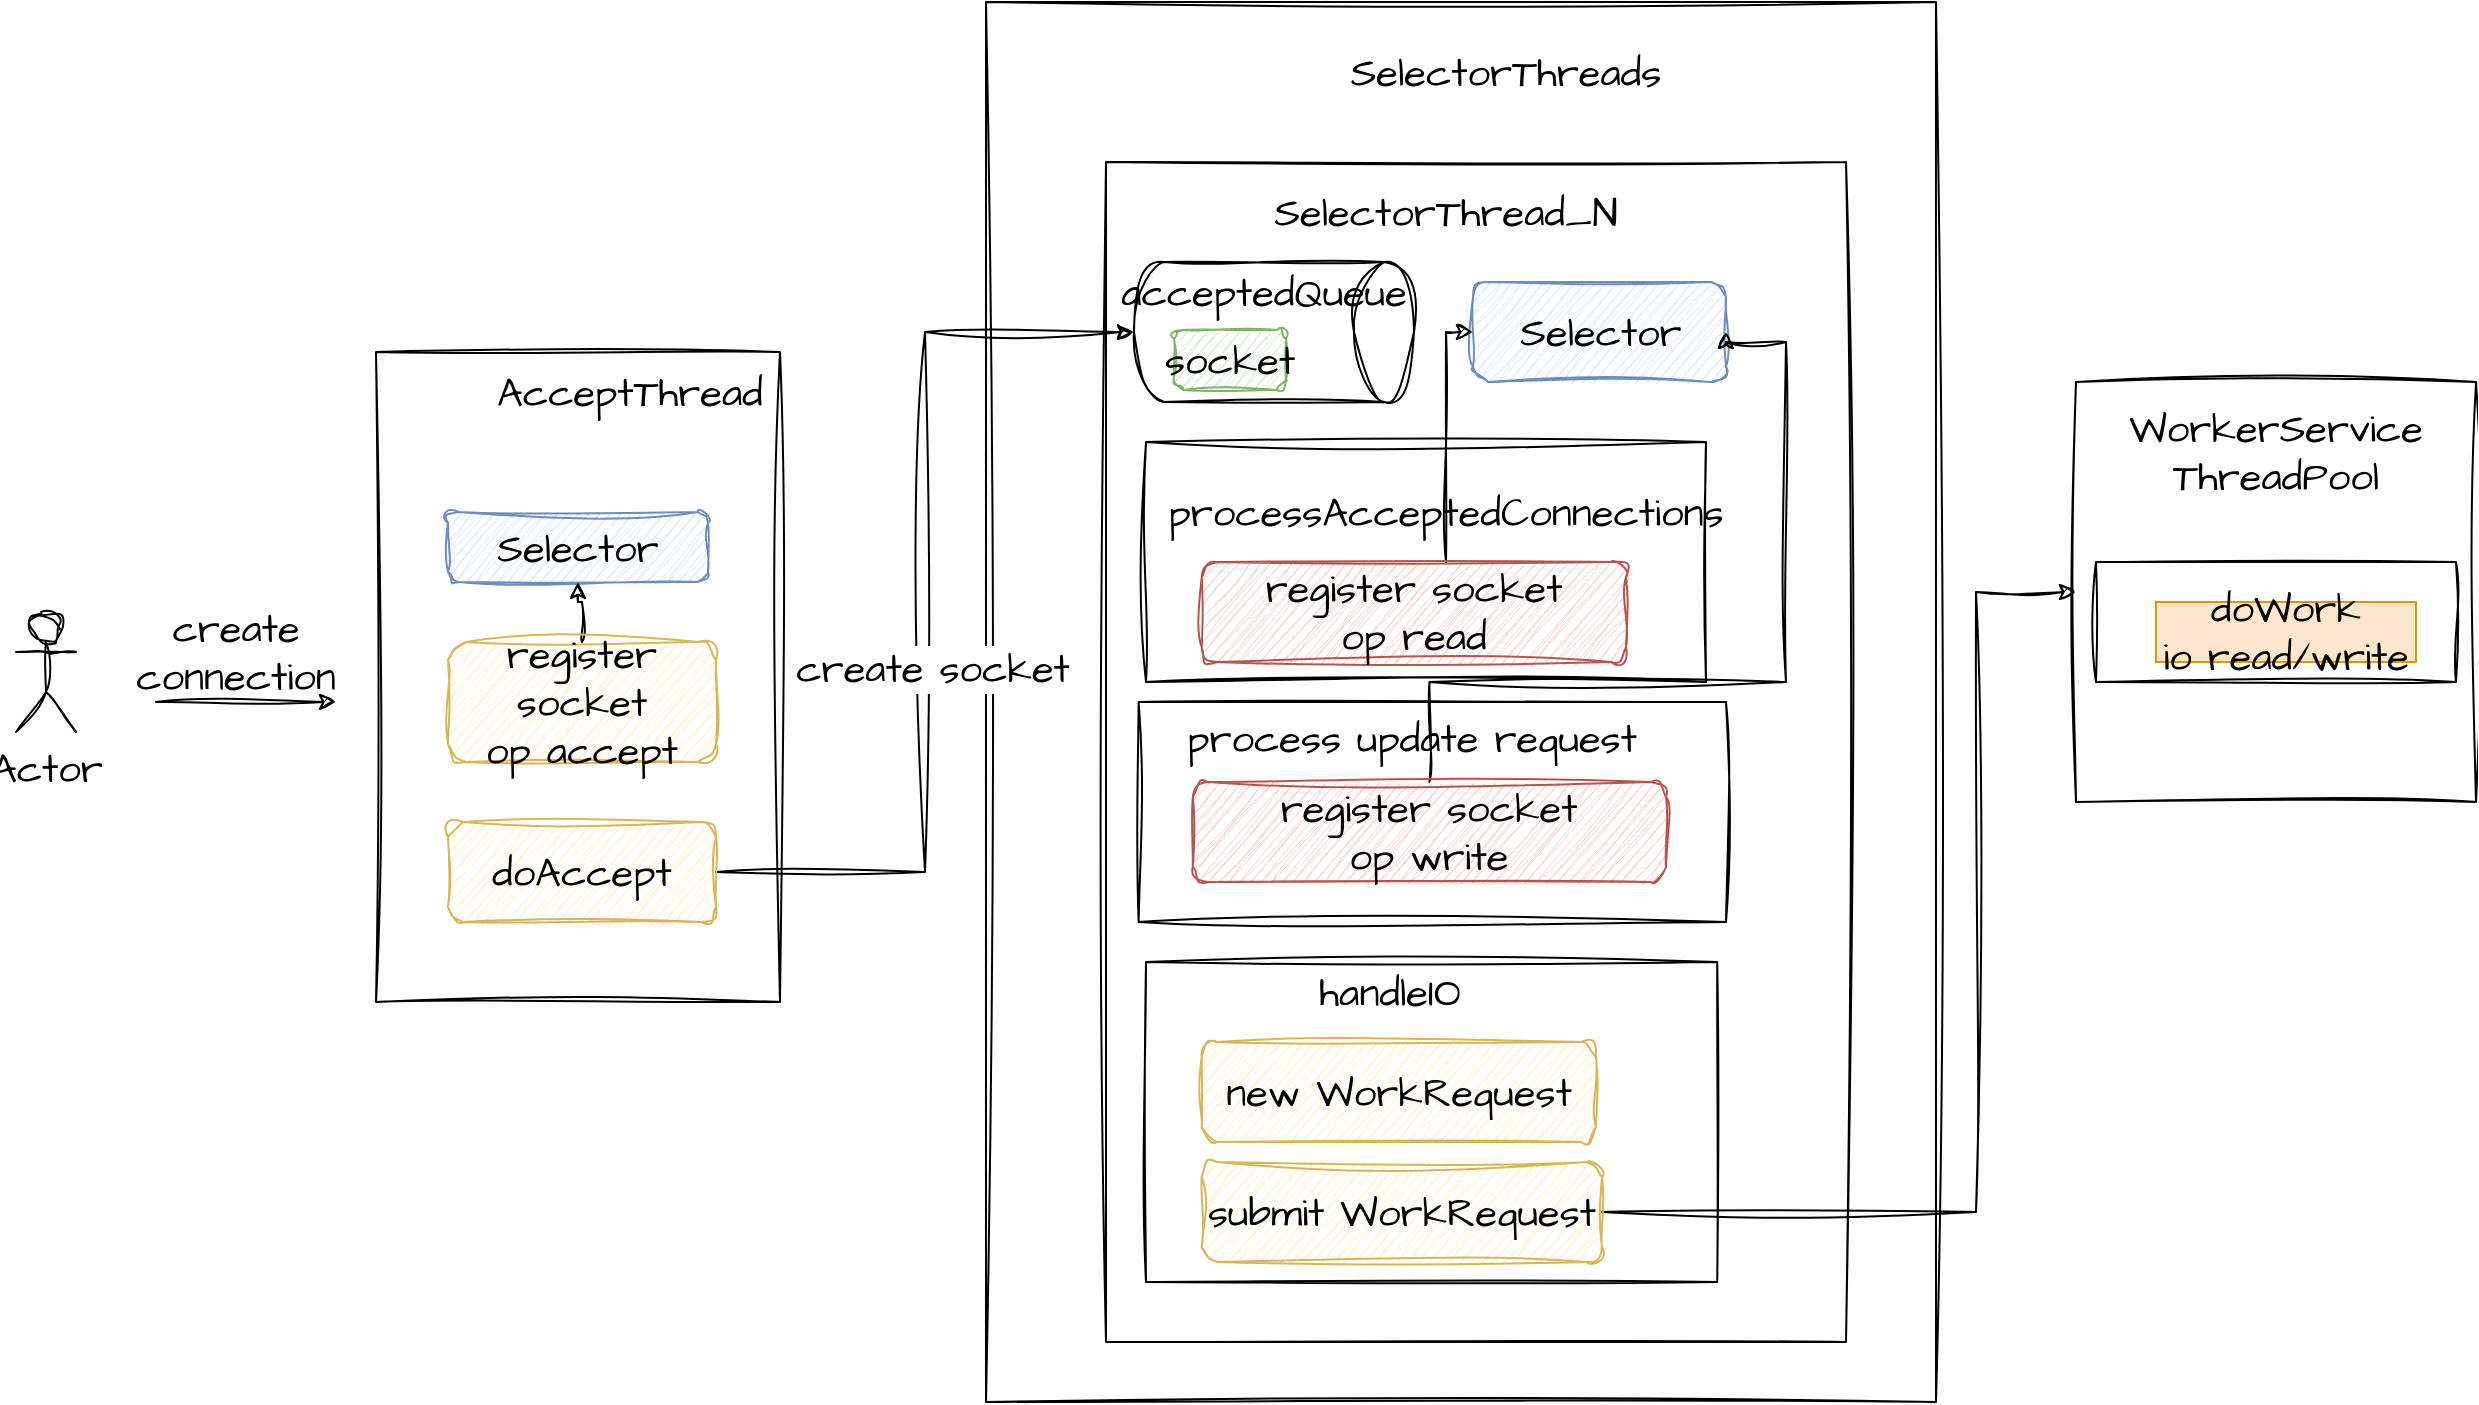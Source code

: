 <mxfile version="20.8.20" type="github">
  <diagram id="C5RBs43oDa-KdzZeNtuy" name="Page-1">
    <mxGraphModel dx="1848" dy="697" grid="1" gridSize="10" guides="1" tooltips="1" connect="1" arrows="1" fold="1" page="1" pageScale="1" pageWidth="827" pageHeight="1169" math="0" shadow="0">
      <root>
        <mxCell id="WIyWlLk6GJQsqaUBKTNV-0" />
        <mxCell id="WIyWlLk6GJQsqaUBKTNV-1" parent="WIyWlLk6GJQsqaUBKTNV-0" />
        <mxCell id="0x72QDHCW2vehxt9AtlF-0" value="" style="rounded=0;whiteSpace=wrap;html=1;sketch=1;hachureGap=4;jiggle=2;curveFitting=1;fontFamily=Architects Daughter;fontSource=https%3A%2F%2Ffonts.googleapis.com%2Fcss%3Ffamily%3DArchitects%2BDaughter;fontSize=20;" vertex="1" parent="WIyWlLk6GJQsqaUBKTNV-1">
          <mxGeometry x="20" y="275" width="202" height="325" as="geometry" />
        </mxCell>
        <mxCell id="0x72QDHCW2vehxt9AtlF-1" value="AcceptThread" style="text;html=1;strokeColor=none;fillColor=none;align=center;verticalAlign=middle;whiteSpace=wrap;rounded=0;fontSize=20;fontFamily=Architects Daughter;" vertex="1" parent="WIyWlLk6GJQsqaUBKTNV-1">
          <mxGeometry x="117" y="280" width="60" height="30" as="geometry" />
        </mxCell>
        <mxCell id="0x72QDHCW2vehxt9AtlF-2" value="" style="rounded=0;whiteSpace=wrap;html=1;sketch=1;hachureGap=4;jiggle=2;curveFitting=1;fontFamily=Architects Daughter;fontSource=https%3A%2F%2Ffonts.googleapis.com%2Fcss%3Ffamily%3DArchitects%2BDaughter;fontSize=20;" vertex="1" parent="WIyWlLk6GJQsqaUBKTNV-1">
          <mxGeometry x="325" y="100" width="475" height="700" as="geometry" />
        </mxCell>
        <mxCell id="0x72QDHCW2vehxt9AtlF-3" value="SelectorThreads" style="text;html=1;strokeColor=none;fillColor=none;align=center;verticalAlign=middle;whiteSpace=wrap;rounded=0;fontSize=20;fontFamily=Architects Daughter;" vertex="1" parent="WIyWlLk6GJQsqaUBKTNV-1">
          <mxGeometry x="555" y="120" width="60" height="30" as="geometry" />
        </mxCell>
        <mxCell id="0x72QDHCW2vehxt9AtlF-4" value="" style="rounded=0;whiteSpace=wrap;html=1;sketch=1;hachureGap=4;jiggle=2;curveFitting=1;fontFamily=Architects Daughter;fontSource=https%3A%2F%2Ffonts.googleapis.com%2Fcss%3Ffamily%3DArchitects%2BDaughter;fontSize=20;" vertex="1" parent="WIyWlLk6GJQsqaUBKTNV-1">
          <mxGeometry x="870" y="290" width="200" height="210" as="geometry" />
        </mxCell>
        <mxCell id="0x72QDHCW2vehxt9AtlF-5" value="WorkerService&lt;br&gt;ThreadPool" style="text;html=1;strokeColor=none;fillColor=none;align=center;verticalAlign=middle;whiteSpace=wrap;rounded=0;fontSize=20;fontFamily=Architects Daughter;" vertex="1" parent="WIyWlLk6GJQsqaUBKTNV-1">
          <mxGeometry x="940" y="310" width="60" height="30" as="geometry" />
        </mxCell>
        <mxCell id="0x72QDHCW2vehxt9AtlF-6" value="Selector" style="rounded=1;whiteSpace=wrap;html=1;sketch=1;hachureGap=4;jiggle=2;curveFitting=1;fontFamily=Architects Daughter;fontSource=https%3A%2F%2Ffonts.googleapis.com%2Fcss%3Ffamily%3DArchitects%2BDaughter;fontSize=20;fillColor=#dae8fc;strokeColor=#6c8ebf;" vertex="1" parent="WIyWlLk6GJQsqaUBKTNV-1">
          <mxGeometry x="56" y="355" width="130" height="35" as="geometry" />
        </mxCell>
        <mxCell id="0x72QDHCW2vehxt9AtlF-7" value="Actor" style="shape=umlActor;verticalLabelPosition=bottom;verticalAlign=top;html=1;outlineConnect=0;sketch=1;hachureGap=4;jiggle=2;curveFitting=1;fontFamily=Architects Daughter;fontSource=https%3A%2F%2Ffonts.googleapis.com%2Fcss%3Ffamily%3DArchitects%2BDaughter;fontSize=20;" vertex="1" parent="WIyWlLk6GJQsqaUBKTNV-1">
          <mxGeometry x="-160" y="405" width="30" height="60" as="geometry" />
        </mxCell>
        <mxCell id="0x72QDHCW2vehxt9AtlF-16" value="" style="rounded=0;whiteSpace=wrap;html=1;sketch=1;hachureGap=4;jiggle=2;curveFitting=1;fontFamily=Architects Daughter;fontSource=https%3A%2F%2Ffonts.googleapis.com%2Fcss%3Ffamily%3DArchitects%2BDaughter;fontSize=20;" vertex="1" parent="WIyWlLk6GJQsqaUBKTNV-1">
          <mxGeometry x="385" y="180" width="370" height="590" as="geometry" />
        </mxCell>
        <mxCell id="0x72QDHCW2vehxt9AtlF-17" value="SelectorThread_N" style="text;html=1;strokeColor=none;fillColor=none;align=center;verticalAlign=middle;whiteSpace=wrap;rounded=0;fontSize=20;fontFamily=Architects Daughter;" vertex="1" parent="WIyWlLk6GJQsqaUBKTNV-1">
          <mxGeometry x="525" y="190" width="60" height="30" as="geometry" />
        </mxCell>
        <mxCell id="0x72QDHCW2vehxt9AtlF-11" value="Selector" style="rounded=1;whiteSpace=wrap;html=1;sketch=1;hachureGap=4;jiggle=2;curveFitting=1;fontFamily=Architects Daughter;fontSource=https%3A%2F%2Ffonts.googleapis.com%2Fcss%3Ffamily%3DArchitects%2BDaughter;fontSize=20;fillColor=#dae8fc;strokeColor=#6c8ebf;" vertex="1" parent="WIyWlLk6GJQsqaUBKTNV-1">
          <mxGeometry x="568.5" y="240" width="126.5" height="50" as="geometry" />
        </mxCell>
        <mxCell id="0x72QDHCW2vehxt9AtlF-14" value="" style="shape=cylinder3;whiteSpace=wrap;html=1;boundedLbl=1;backgroundOutline=1;size=15;sketch=1;hachureGap=4;jiggle=2;curveFitting=1;fontFamily=Architects Daughter;fontSource=https%3A%2F%2Ffonts.googleapis.com%2Fcss%3Ffamily%3DArchitects%2BDaughter;fontSize=20;rotation=90;" vertex="1" parent="WIyWlLk6GJQsqaUBKTNV-1">
          <mxGeometry x="434" y="195" width="70" height="140" as="geometry" />
        </mxCell>
        <mxCell id="0x72QDHCW2vehxt9AtlF-15" value="acceptedQueue&lt;br&gt;" style="text;html=1;strokeColor=none;fillColor=none;align=center;verticalAlign=middle;whiteSpace=wrap;rounded=0;fontSize=20;fontFamily=Architects Daughter;" vertex="1" parent="WIyWlLk6GJQsqaUBKTNV-1">
          <mxGeometry x="434" y="230" width="60" height="30" as="geometry" />
        </mxCell>
        <mxCell id="0x72QDHCW2vehxt9AtlF-18" value="socket" style="rounded=1;whiteSpace=wrap;html=1;sketch=1;hachureGap=4;jiggle=2;curveFitting=1;fontFamily=Architects Daughter;fontSource=https%3A%2F%2Ffonts.googleapis.com%2Fcss%3Ffamily%3DArchitects%2BDaughter;fontSize=20;fillColor=#d5e8d4;strokeColor=#82b366;" vertex="1" parent="WIyWlLk6GJQsqaUBKTNV-1">
          <mxGeometry x="419" y="264" width="56" height="30" as="geometry" />
        </mxCell>
        <mxCell id="0x72QDHCW2vehxt9AtlF-23" value="" style="rounded=0;whiteSpace=wrap;html=1;sketch=1;hachureGap=4;jiggle=2;curveFitting=1;fontFamily=Architects Daughter;fontSource=https%3A%2F%2Ffonts.googleapis.com%2Fcss%3Ffamily%3DArchitects%2BDaughter;fontSize=20;" vertex="1" parent="WIyWlLk6GJQsqaUBKTNV-1">
          <mxGeometry x="405" y="320" width="280" height="120" as="geometry" />
        </mxCell>
        <mxCell id="0x72QDHCW2vehxt9AtlF-24" value="processAcceptedConnections" style="text;html=1;strokeColor=none;fillColor=none;align=center;verticalAlign=middle;whiteSpace=wrap;rounded=0;fontSize=20;fontFamily=Architects Daughter;" vertex="1" parent="WIyWlLk6GJQsqaUBKTNV-1">
          <mxGeometry x="525" y="340" width="60" height="30" as="geometry" />
        </mxCell>
        <mxCell id="0x72QDHCW2vehxt9AtlF-36" style="edgeStyle=orthogonalEdgeStyle;rounded=0;sketch=1;hachureGap=4;jiggle=2;curveFitting=1;orthogonalLoop=1;jettySize=auto;html=1;entryX=0;entryY=0.5;entryDx=0;entryDy=0;fontFamily=Architects Daughter;fontSource=https%3A%2F%2Ffonts.googleapis.com%2Fcss%3Ffamily%3DArchitects%2BDaughter;fontSize=16;" edge="1" parent="WIyWlLk6GJQsqaUBKTNV-1" source="0x72QDHCW2vehxt9AtlF-26" target="0x72QDHCW2vehxt9AtlF-11">
          <mxGeometry relative="1" as="geometry">
            <Array as="points">
              <mxPoint x="555" y="265" />
            </Array>
          </mxGeometry>
        </mxCell>
        <mxCell id="0x72QDHCW2vehxt9AtlF-27" value="" style="rounded=0;whiteSpace=wrap;html=1;sketch=1;hachureGap=4;jiggle=2;curveFitting=1;fontFamily=Architects Daughter;fontSource=https%3A%2F%2Ffonts.googleapis.com%2Fcss%3Ffamily%3DArchitects%2BDaughter;fontSize=20;" vertex="1" parent="WIyWlLk6GJQsqaUBKTNV-1">
          <mxGeometry x="405" y="580" width="285.61" height="160" as="geometry" />
        </mxCell>
        <mxCell id="0x72QDHCW2vehxt9AtlF-28" value="handleIO" style="text;html=1;strokeColor=none;fillColor=none;align=center;verticalAlign=middle;whiteSpace=wrap;rounded=0;fontSize=20;fontFamily=Architects Daughter;" vertex="1" parent="WIyWlLk6GJQsqaUBKTNV-1">
          <mxGeometry x="497" y="580" width="60" height="30" as="geometry" />
        </mxCell>
        <mxCell id="0x72QDHCW2vehxt9AtlF-29" value="new WorkRequest" style="rounded=1;whiteSpace=wrap;html=1;sketch=1;hachureGap=4;jiggle=2;curveFitting=1;fontFamily=Architects Daughter;fontSource=https%3A%2F%2Ffonts.googleapis.com%2Fcss%3Ffamily%3DArchitects%2BDaughter;fontSize=20;fillColor=#fff2cc;strokeColor=#d6b656;" vertex="1" parent="WIyWlLk6GJQsqaUBKTNV-1">
          <mxGeometry x="432.87" y="620" width="197.13" height="50" as="geometry" />
        </mxCell>
        <mxCell id="0x72QDHCW2vehxt9AtlF-50" style="edgeStyle=orthogonalEdgeStyle;rounded=0;sketch=1;hachureGap=4;jiggle=2;curveFitting=1;orthogonalLoop=1;jettySize=auto;html=1;entryX=0;entryY=0.5;entryDx=0;entryDy=0;fontFamily=Architects Daughter;fontSource=https%3A%2F%2Ffonts.googleapis.com%2Fcss%3Ffamily%3DArchitects%2BDaughter;fontSize=16;" edge="1" parent="WIyWlLk6GJQsqaUBKTNV-1" source="0x72QDHCW2vehxt9AtlF-30" target="0x72QDHCW2vehxt9AtlF-4">
          <mxGeometry relative="1" as="geometry">
            <Array as="points">
              <mxPoint x="820" y="705" />
              <mxPoint x="820" y="395" />
            </Array>
          </mxGeometry>
        </mxCell>
        <mxCell id="0x72QDHCW2vehxt9AtlF-30" value="submit WorkRequest" style="rounded=1;whiteSpace=wrap;html=1;sketch=1;hachureGap=4;jiggle=2;curveFitting=1;fontFamily=Architects Daughter;fontSource=https%3A%2F%2Ffonts.googleapis.com%2Fcss%3Ffamily%3DArchitects%2BDaughter;fontSize=20;fillColor=#fff2cc;strokeColor=#d6b656;" vertex="1" parent="WIyWlLk6GJQsqaUBKTNV-1">
          <mxGeometry x="432.87" y="680" width="200.13" height="50" as="geometry" />
        </mxCell>
        <mxCell id="0x72QDHCW2vehxt9AtlF-31" value="" style="rounded=0;whiteSpace=wrap;html=1;sketch=1;hachureGap=4;jiggle=2;curveFitting=1;fontFamily=Architects Daughter;fontSource=https%3A%2F%2Ffonts.googleapis.com%2Fcss%3Ffamily%3DArchitects%2BDaughter;fontSize=20;" vertex="1" parent="WIyWlLk6GJQsqaUBKTNV-1">
          <mxGeometry x="401.32" y="450" width="293.68" height="110" as="geometry" />
        </mxCell>
        <mxCell id="0x72QDHCW2vehxt9AtlF-32" value="process&amp;nbsp;update&amp;nbsp;request" style="text;html=1;strokeColor=none;fillColor=none;align=center;verticalAlign=middle;whiteSpace=wrap;rounded=0;fontSize=20;fontFamily=Architects Daughter;" vertex="1" parent="WIyWlLk6GJQsqaUBKTNV-1">
          <mxGeometry x="462.75" y="453" width="150" height="30" as="geometry" />
        </mxCell>
        <mxCell id="0x72QDHCW2vehxt9AtlF-37" style="edgeStyle=orthogonalEdgeStyle;rounded=0;sketch=1;hachureGap=4;jiggle=2;curveFitting=1;orthogonalLoop=1;jettySize=auto;html=1;entryX=1;entryY=0.5;entryDx=0;entryDy=0;fontFamily=Architects Daughter;fontSource=https%3A%2F%2Ffonts.googleapis.com%2Fcss%3Ffamily%3DArchitects%2BDaughter;fontSize=16;" edge="1" parent="WIyWlLk6GJQsqaUBKTNV-1" source="0x72QDHCW2vehxt9AtlF-33" target="0x72QDHCW2vehxt9AtlF-11">
          <mxGeometry relative="1" as="geometry">
            <Array as="points">
              <mxPoint x="547" y="440" />
              <mxPoint x="725" y="440" />
              <mxPoint x="725" y="270" />
              <mxPoint x="695" y="270" />
            </Array>
          </mxGeometry>
        </mxCell>
        <mxCell id="0x72QDHCW2vehxt9AtlF-33" value="register socket&lt;br&gt;op write" style="rounded=1;whiteSpace=wrap;html=1;sketch=1;hachureGap=4;jiggle=2;curveFitting=1;fontFamily=Architects Daughter;fontSource=https%3A%2F%2Ffonts.googleapis.com%2Fcss%3Ffamily%3DArchitects%2BDaughter;fontSize=20;fillColor=#f8cecc;strokeColor=#b85450;" vertex="1" parent="WIyWlLk6GJQsqaUBKTNV-1">
          <mxGeometry x="428.4" y="490" width="236.6" height="50" as="geometry" />
        </mxCell>
        <mxCell id="0x72QDHCW2vehxt9AtlF-26" value="register socket&lt;br&gt;op read" style="rounded=1;whiteSpace=wrap;html=1;sketch=1;hachureGap=4;jiggle=2;curveFitting=1;fontFamily=Architects Daughter;fontSource=https%3A%2F%2Ffonts.googleapis.com%2Fcss%3Ffamily%3DArchitects%2BDaughter;fontSize=20;fillColor=#f8cecc;strokeColor=#b85450;" vertex="1" parent="WIyWlLk6GJQsqaUBKTNV-1">
          <mxGeometry x="432.86" y="380" width="212.14" height="50" as="geometry" />
        </mxCell>
        <mxCell id="0x72QDHCW2vehxt9AtlF-40" value="" style="rounded=0;whiteSpace=wrap;html=1;sketch=1;hachureGap=4;jiggle=2;curveFitting=1;fontFamily=Architects Daughter;fontSource=https%3A%2F%2Ffonts.googleapis.com%2Fcss%3Ffamily%3DArchitects%2BDaughter;fontSize=20;" vertex="1" parent="WIyWlLk6GJQsqaUBKTNV-1">
          <mxGeometry x="880" y="380" width="180" height="60" as="geometry" />
        </mxCell>
        <mxCell id="0x72QDHCW2vehxt9AtlF-41" value="doWork&lt;br&gt;io read/write" style="text;html=1;strokeColor=#d79b00;fillColor=#ffe6cc;align=center;verticalAlign=middle;whiteSpace=wrap;rounded=0;fontSize=20;fontFamily=Architects Daughter;" vertex="1" parent="WIyWlLk6GJQsqaUBKTNV-1">
          <mxGeometry x="910" y="400" width="130" height="30" as="geometry" />
        </mxCell>
        <mxCell id="0x72QDHCW2vehxt9AtlF-43" value="" style="edgeStyle=orthogonalEdgeStyle;rounded=0;sketch=1;hachureGap=4;jiggle=2;curveFitting=1;orthogonalLoop=1;jettySize=auto;html=1;fontFamily=Architects Daughter;fontSource=https%3A%2F%2Ffonts.googleapis.com%2Fcss%3Ffamily%3DArchitects%2BDaughter;fontSize=16;" edge="1" parent="WIyWlLk6GJQsqaUBKTNV-1" source="0x72QDHCW2vehxt9AtlF-42" target="0x72QDHCW2vehxt9AtlF-6">
          <mxGeometry relative="1" as="geometry" />
        </mxCell>
        <mxCell id="0x72QDHCW2vehxt9AtlF-42" value="register socket&lt;br&gt;op accept" style="rounded=1;whiteSpace=wrap;html=1;sketch=1;hachureGap=4;jiggle=2;curveFitting=1;fontFamily=Architects Daughter;fontSource=https%3A%2F%2Ffonts.googleapis.com%2Fcss%3Ffamily%3DArchitects%2BDaughter;fontSize=20;fillColor=#fff2cc;strokeColor=#d6b656;" vertex="1" parent="WIyWlLk6GJQsqaUBKTNV-1">
          <mxGeometry x="56" y="420" width="134" height="60" as="geometry" />
        </mxCell>
        <mxCell id="0x72QDHCW2vehxt9AtlF-48" style="edgeStyle=orthogonalEdgeStyle;rounded=0;sketch=1;hachureGap=4;jiggle=2;curveFitting=1;orthogonalLoop=1;jettySize=auto;html=1;entryX=0.5;entryY=1;entryDx=0;entryDy=0;entryPerimeter=0;fontFamily=Architects Daughter;fontSource=https%3A%2F%2Ffonts.googleapis.com%2Fcss%3Ffamily%3DArchitects%2BDaughter;fontSize=16;" edge="1" parent="WIyWlLk6GJQsqaUBKTNV-1" source="0x72QDHCW2vehxt9AtlF-44" target="0x72QDHCW2vehxt9AtlF-14">
          <mxGeometry relative="1" as="geometry" />
        </mxCell>
        <mxCell id="0x72QDHCW2vehxt9AtlF-49" value="create socket" style="edgeLabel;html=1;align=center;verticalAlign=middle;resizable=0;points=[];fontSize=20;fontFamily=Architects Daughter;" vertex="1" connectable="0" parent="0x72QDHCW2vehxt9AtlF-48">
          <mxGeometry x="-0.136" y="-3" relative="1" as="geometry">
            <mxPoint as="offset" />
          </mxGeometry>
        </mxCell>
        <mxCell id="0x72QDHCW2vehxt9AtlF-44" value="doAccept" style="rounded=1;whiteSpace=wrap;html=1;sketch=1;hachureGap=4;jiggle=2;curveFitting=1;fontFamily=Architects Daughter;fontSource=https%3A%2F%2Ffonts.googleapis.com%2Fcss%3Ffamily%3DArchitects%2BDaughter;fontSize=20;fillColor=#fff2cc;strokeColor=#d6b656;" vertex="1" parent="WIyWlLk6GJQsqaUBKTNV-1">
          <mxGeometry x="56" y="510" width="134" height="50" as="geometry" />
        </mxCell>
        <mxCell id="0x72QDHCW2vehxt9AtlF-46" value="" style="endArrow=classic;html=1;rounded=0;sketch=1;hachureGap=4;jiggle=2;curveFitting=1;fontFamily=Architects Daughter;fontSource=https%3A%2F%2Ffonts.googleapis.com%2Fcss%3Ffamily%3DArchitects%2BDaughter;fontSize=16;" edge="1" parent="WIyWlLk6GJQsqaUBKTNV-1">
          <mxGeometry width="50" height="50" relative="1" as="geometry">
            <mxPoint x="-90" y="450" as="sourcePoint" />
            <mxPoint y="450" as="targetPoint" />
          </mxGeometry>
        </mxCell>
        <mxCell id="0x72QDHCW2vehxt9AtlF-47" value="create&lt;br&gt;connection" style="text;html=1;strokeColor=none;fillColor=none;align=center;verticalAlign=middle;whiteSpace=wrap;rounded=0;fontSize=20;fontFamily=Architects Daughter;" vertex="1" parent="WIyWlLk6GJQsqaUBKTNV-1">
          <mxGeometry x="-80" y="410" width="60" height="30" as="geometry" />
        </mxCell>
      </root>
    </mxGraphModel>
  </diagram>
</mxfile>
